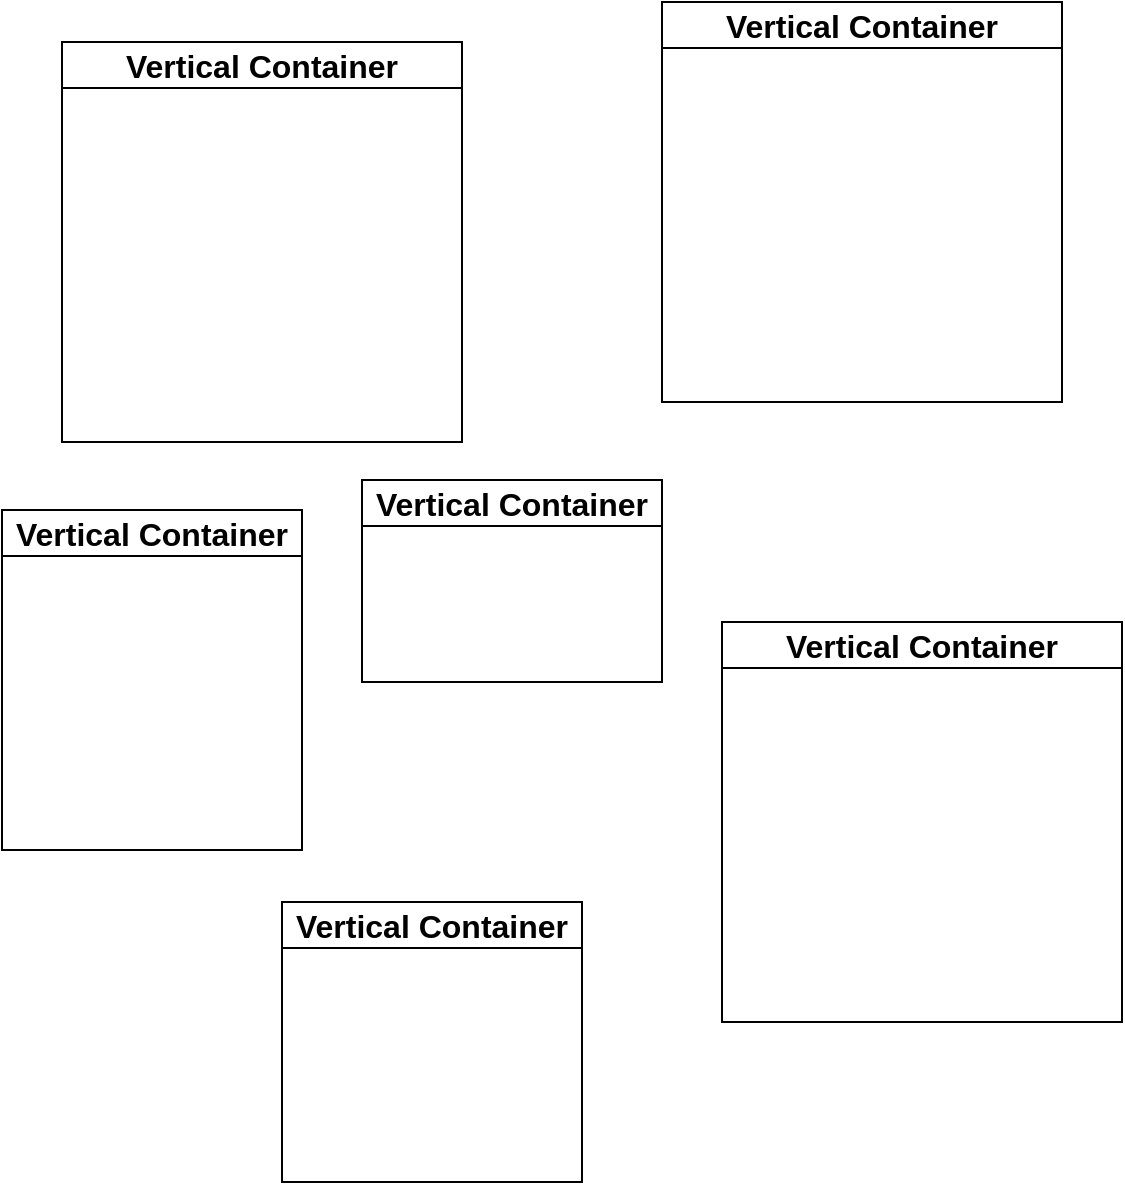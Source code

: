 <mxfile version="22.1.5" type="github">
  <diagram id="C5RBs43oDa-KdzZeNtuy" name="Page-1">
    <mxGraphModel dx="505" dy="493" grid="1" gridSize="10" guides="1" tooltips="1" connect="1" arrows="1" fold="1" page="1" pageScale="1" pageWidth="827" pageHeight="1169" math="0" shadow="0">
      <root>
        <mxCell id="WIyWlLk6GJQsqaUBKTNV-0" />
        <mxCell id="WIyWlLk6GJQsqaUBKTNV-1" parent="WIyWlLk6GJQsqaUBKTNV-0" />
        <mxCell id="-3N172yqqkronNLBWfo5-4" value="Vertical Container" style="swimlane;whiteSpace=wrap;html=1;fontSize=16;" vertex="1" parent="WIyWlLk6GJQsqaUBKTNV-1">
          <mxGeometry x="450" y="470" width="200" height="200" as="geometry" />
        </mxCell>
        <mxCell id="-3N172yqqkronNLBWfo5-5" value="Vertical Container" style="swimlane;whiteSpace=wrap;html=1;fontSize=16;" vertex="1" parent="WIyWlLk6GJQsqaUBKTNV-1">
          <mxGeometry x="90" y="414" width="150" height="170" as="geometry" />
        </mxCell>
        <mxCell id="-3N172yqqkronNLBWfo5-7" value="Vertical Container" style="swimlane;whiteSpace=wrap;html=1;fontSize=16;" vertex="1" parent="WIyWlLk6GJQsqaUBKTNV-1">
          <mxGeometry x="270" y="399" width="150" height="101" as="geometry" />
        </mxCell>
        <mxCell id="-3N172yqqkronNLBWfo5-8" value="Vertical Container" style="swimlane;whiteSpace=wrap;html=1;fontSize=16;" vertex="1" parent="WIyWlLk6GJQsqaUBKTNV-1">
          <mxGeometry x="420" y="160" width="200" height="200" as="geometry" />
        </mxCell>
        <mxCell id="-3N172yqqkronNLBWfo5-9" value="Vertical Container" style="swimlane;whiteSpace=wrap;html=1;fontSize=16;" vertex="1" parent="WIyWlLk6GJQsqaUBKTNV-1">
          <mxGeometry x="120" y="180" width="200" height="200" as="geometry" />
        </mxCell>
        <mxCell id="-3N172yqqkronNLBWfo5-6" value="Vertical Container" style="swimlane;whiteSpace=wrap;html=1;fontSize=16;" vertex="1" parent="WIyWlLk6GJQsqaUBKTNV-1">
          <mxGeometry x="230" y="610" width="150" height="140" as="geometry" />
        </mxCell>
      </root>
    </mxGraphModel>
  </diagram>
</mxfile>
